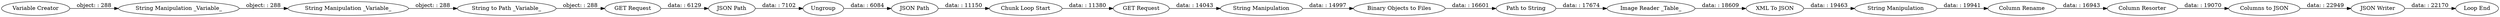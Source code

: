 digraph {
	"-4301307846821735753_50" [label="String Manipulation"]
	"-4301307846821735753_53" [label="Column Rename"]
	"-4301307846821735753_49" [label="XML To JSON"]
	"-4301307846821735753_52" [label="Column Resorter"]
	"-4301307846821735753_41" [label="Binary Objects to Files"]
	"-4301307846821735753_46" [label="Image Reader _Table_"]
	"-4301307846821735753_5" [label=Ungroup]
	"-4301307846821735753_11" [label="String to Path _Variable_"]
	"-4301307846821735753_15" [label="String Manipulation _Variable_"]
	"-4301307846821735753_47" [label="Columns to JSON"]
	"-4301307846821735753_40" [label="Chunk Loop Start"]
	"-4301307846821735753_9" [label="Variable Creator"]
	"-4301307846821735753_48" [label="JSON Writer"]
	"-4301307846821735753_51" [label="Path to String"]
	"-4301307846821735753_10" [label="String Manipulation _Variable_"]
	"-4301307846821735753_1" [label="GET Request"]
	"-4301307846821735753_43" [label="GET Request"]
	"-4301307846821735753_44" [label="Loop End"]
	"-4301307846821735753_2" [label="JSON Path"]
	"-4301307846821735753_6" [label="JSON Path"]
	"-4301307846821735753_42" [label="String Manipulation"]
	"-4301307846821735753_43" -> "-4301307846821735753_42" [label="data: : 14043"]
	"-4301307846821735753_40" -> "-4301307846821735753_43" [label="data: : 11380"]
	"-4301307846821735753_5" -> "-4301307846821735753_6" [label="data: : 6084"]
	"-4301307846821735753_10" -> "-4301307846821735753_15" [label="object: : 288"]
	"-4301307846821735753_52" -> "-4301307846821735753_47" [label="data: : 19070"]
	"-4301307846821735753_11" -> "-4301307846821735753_1" [label="object: : 288"]
	"-4301307846821735753_46" -> "-4301307846821735753_49" [label="data: : 18609"]
	"-4301307846821735753_49" -> "-4301307846821735753_50" [label="data: : 19463"]
	"-4301307846821735753_1" -> "-4301307846821735753_2" [label="data: : 6129"]
	"-4301307846821735753_51" -> "-4301307846821735753_46" [label="data: : 17674"]
	"-4301307846821735753_53" -> "-4301307846821735753_52" [label="data: : 16943"]
	"-4301307846821735753_42" -> "-4301307846821735753_41" [label="data: : 14997"]
	"-4301307846821735753_15" -> "-4301307846821735753_11" [label="object: : 288"]
	"-4301307846821735753_6" -> "-4301307846821735753_40" [label="data: : 11150"]
	"-4301307846821735753_2" -> "-4301307846821735753_5" [label="data: : 7102"]
	"-4301307846821735753_47" -> "-4301307846821735753_48" [label="data: : 22949"]
	"-4301307846821735753_50" -> "-4301307846821735753_53" [label="data: : 19941"]
	"-4301307846821735753_48" -> "-4301307846821735753_44" [label="data: : 22170"]
	"-4301307846821735753_41" -> "-4301307846821735753_51" [label="data: : 16601"]
	"-4301307846821735753_9" -> "-4301307846821735753_10" [label="object: : 288"]
	rankdir=LR
}
